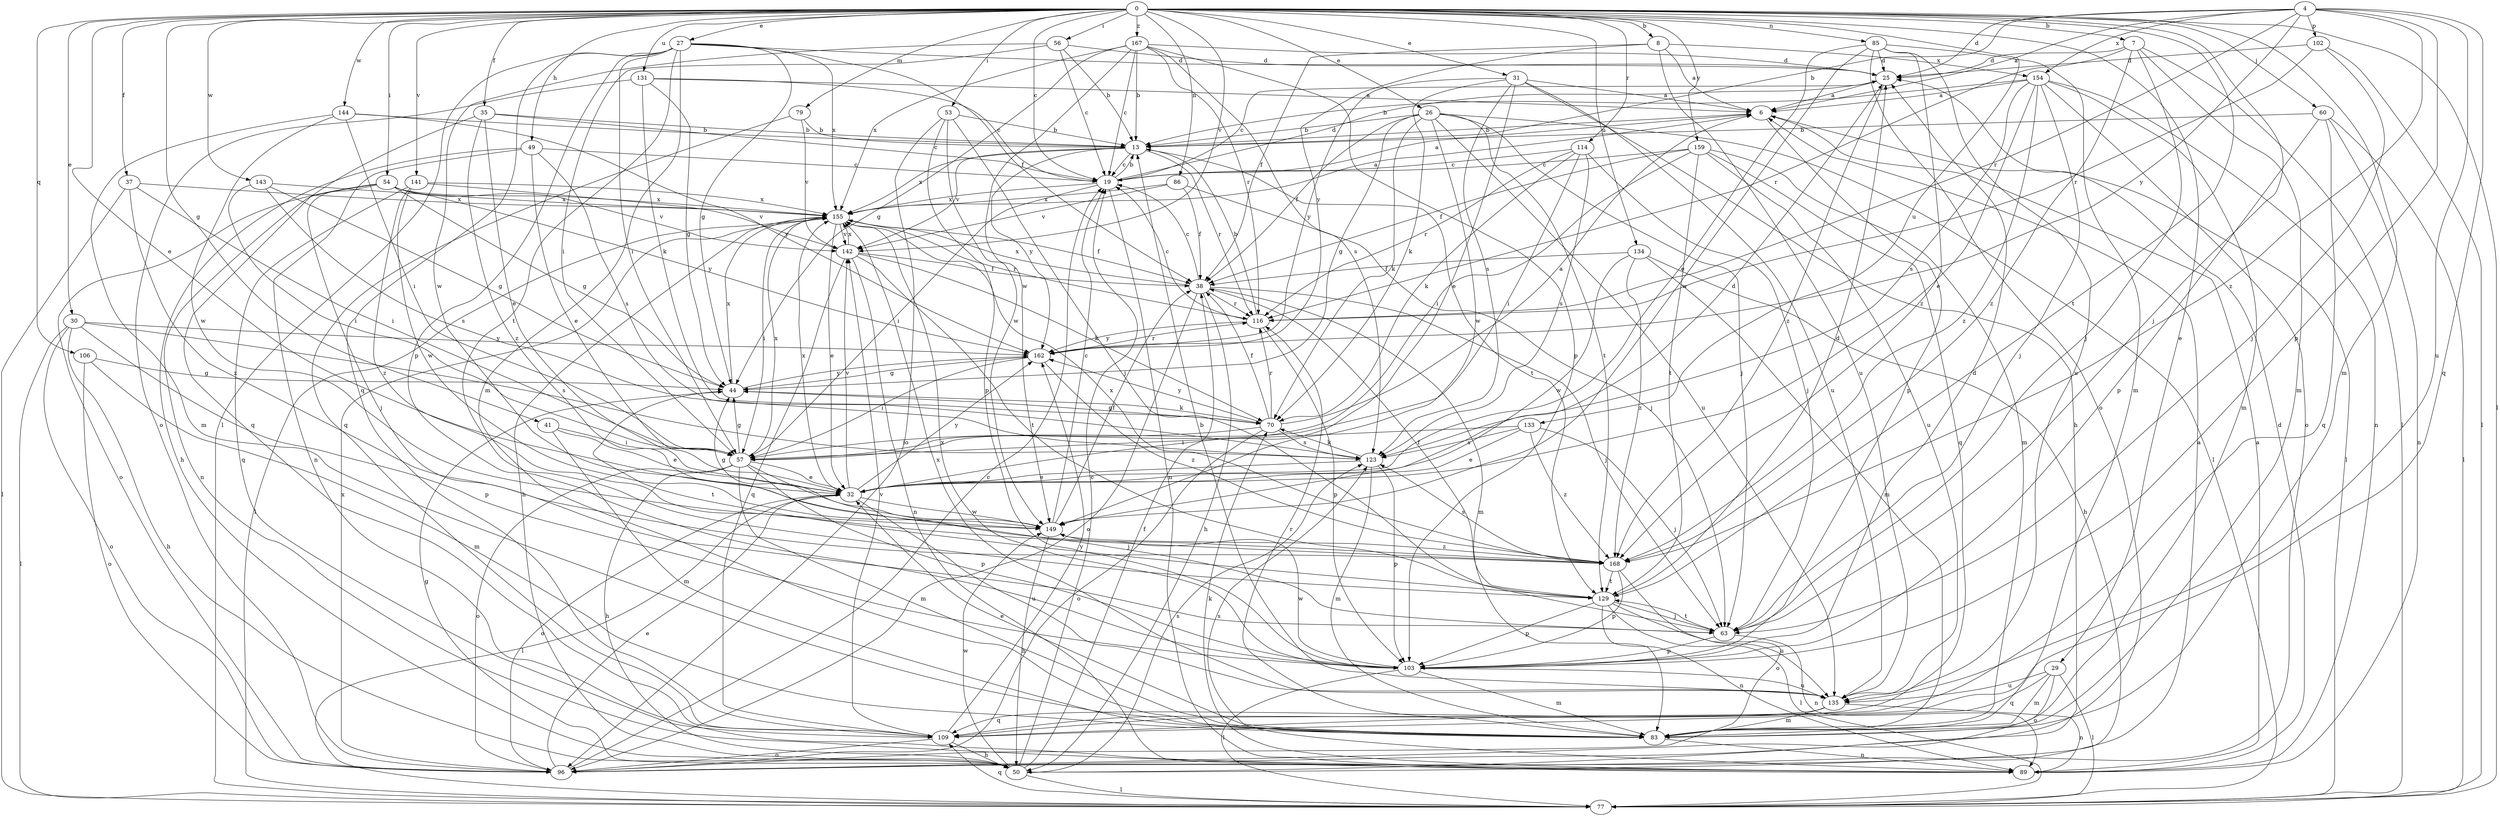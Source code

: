 strict digraph  {
0;
4;
6;
7;
8;
13;
19;
25;
26;
27;
29;
30;
31;
32;
35;
37;
38;
41;
44;
49;
50;
53;
54;
56;
57;
60;
63;
70;
77;
79;
83;
85;
86;
89;
96;
102;
103;
106;
109;
114;
116;
123;
129;
131;
133;
134;
135;
141;
142;
143;
144;
149;
154;
155;
159;
162;
167;
168;
0 -> 7  [label=b];
0 -> 8  [label=b];
0 -> 19  [label=c];
0 -> 26  [label=e];
0 -> 27  [label=e];
0 -> 29  [label=e];
0 -> 30  [label=e];
0 -> 31  [label=e];
0 -> 32  [label=e];
0 -> 35  [label=f];
0 -> 37  [label=f];
0 -> 41  [label=g];
0 -> 49  [label=h];
0 -> 53  [label=i];
0 -> 54  [label=i];
0 -> 56  [label=i];
0 -> 60  [label=j];
0 -> 63  [label=j];
0 -> 77  [label=l];
0 -> 79  [label=m];
0 -> 83  [label=m];
0 -> 85  [label=n];
0 -> 86  [label=n];
0 -> 106  [label=q];
0 -> 114  [label=r];
0 -> 129  [label=t];
0 -> 131  [label=u];
0 -> 133  [label=u];
0 -> 134  [label=u];
0 -> 141  [label=v];
0 -> 142  [label=v];
0 -> 143  [label=w];
0 -> 144  [label=w];
0 -> 159  [label=y];
0 -> 167  [label=z];
4 -> 6  [label=a];
4 -> 13  [label=b];
4 -> 25  [label=d];
4 -> 102  [label=p];
4 -> 103  [label=p];
4 -> 109  [label=q];
4 -> 116  [label=r];
4 -> 135  [label=u];
4 -> 154  [label=x];
4 -> 162  [label=y];
4 -> 168  [label=z];
6 -> 13  [label=b];
6 -> 77  [label=l];
6 -> 103  [label=p];
7 -> 25  [label=d];
7 -> 63  [label=j];
7 -> 77  [label=l];
7 -> 83  [label=m];
7 -> 116  [label=r];
7 -> 168  [label=z];
8 -> 6  [label=a];
8 -> 38  [label=f];
8 -> 135  [label=u];
8 -> 154  [label=x];
8 -> 162  [label=y];
13 -> 19  [label=c];
13 -> 116  [label=r];
13 -> 129  [label=t];
13 -> 142  [label=v];
13 -> 155  [label=x];
13 -> 162  [label=y];
19 -> 6  [label=a];
19 -> 13  [label=b];
19 -> 25  [label=d];
19 -> 57  [label=i];
19 -> 89  [label=n];
19 -> 155  [label=x];
25 -> 6  [label=a];
25 -> 19  [label=c];
25 -> 168  [label=z];
26 -> 13  [label=b];
26 -> 38  [label=f];
26 -> 44  [label=g];
26 -> 63  [label=j];
26 -> 70  [label=k];
26 -> 77  [label=l];
26 -> 129  [label=t];
26 -> 135  [label=u];
26 -> 149  [label=w];
27 -> 25  [label=d];
27 -> 38  [label=f];
27 -> 44  [label=g];
27 -> 57  [label=i];
27 -> 77  [label=l];
27 -> 83  [label=m];
27 -> 103  [label=p];
27 -> 109  [label=q];
27 -> 129  [label=t];
27 -> 155  [label=x];
29 -> 77  [label=l];
29 -> 83  [label=m];
29 -> 96  [label=o];
29 -> 109  [label=q];
29 -> 135  [label=u];
30 -> 50  [label=h];
30 -> 77  [label=l];
30 -> 96  [label=o];
30 -> 103  [label=p];
30 -> 123  [label=s];
30 -> 162  [label=y];
31 -> 6  [label=a];
31 -> 32  [label=e];
31 -> 50  [label=h];
31 -> 70  [label=k];
31 -> 123  [label=s];
31 -> 135  [label=u];
31 -> 162  [label=y];
32 -> 25  [label=d];
32 -> 77  [label=l];
32 -> 96  [label=o];
32 -> 135  [label=u];
32 -> 142  [label=v];
32 -> 149  [label=w];
32 -> 155  [label=x];
32 -> 162  [label=y];
35 -> 13  [label=b];
35 -> 19  [label=c];
35 -> 32  [label=e];
35 -> 109  [label=q];
35 -> 168  [label=z];
37 -> 57  [label=i];
37 -> 77  [label=l];
37 -> 155  [label=x];
37 -> 168  [label=z];
38 -> 19  [label=c];
38 -> 50  [label=h];
38 -> 63  [label=j];
38 -> 83  [label=m];
38 -> 96  [label=o];
38 -> 116  [label=r];
38 -> 155  [label=x];
41 -> 32  [label=e];
41 -> 57  [label=i];
41 -> 83  [label=m];
44 -> 70  [label=k];
44 -> 129  [label=t];
44 -> 155  [label=x];
44 -> 162  [label=y];
49 -> 19  [label=c];
49 -> 32  [label=e];
49 -> 50  [label=h];
49 -> 89  [label=n];
49 -> 123  [label=s];
50 -> 19  [label=c];
50 -> 38  [label=f];
50 -> 44  [label=g];
50 -> 77  [label=l];
50 -> 123  [label=s];
50 -> 149  [label=w];
53 -> 13  [label=b];
53 -> 63  [label=j];
53 -> 96  [label=o];
53 -> 103  [label=p];
53 -> 149  [label=w];
54 -> 44  [label=g];
54 -> 63  [label=j];
54 -> 89  [label=n];
54 -> 96  [label=o];
54 -> 142  [label=v];
54 -> 155  [label=x];
54 -> 162  [label=y];
56 -> 13  [label=b];
56 -> 19  [label=c];
56 -> 25  [label=d];
56 -> 57  [label=i];
56 -> 149  [label=w];
57 -> 32  [label=e];
57 -> 44  [label=g];
57 -> 50  [label=h];
57 -> 63  [label=j];
57 -> 83  [label=m];
57 -> 96  [label=o];
57 -> 103  [label=p];
57 -> 155  [label=x];
60 -> 13  [label=b];
60 -> 77  [label=l];
60 -> 89  [label=n];
60 -> 103  [label=p];
60 -> 109  [label=q];
63 -> 89  [label=n];
63 -> 103  [label=p];
63 -> 129  [label=t];
70 -> 6  [label=a];
70 -> 38  [label=f];
70 -> 44  [label=g];
70 -> 57  [label=i];
70 -> 96  [label=o];
70 -> 116  [label=r];
70 -> 123  [label=s];
70 -> 162  [label=y];
77 -> 109  [label=q];
79 -> 13  [label=b];
79 -> 109  [label=q];
79 -> 142  [label=v];
83 -> 32  [label=e];
83 -> 89  [label=n];
83 -> 116  [label=r];
85 -> 25  [label=d];
85 -> 32  [label=e];
85 -> 83  [label=m];
85 -> 96  [label=o];
85 -> 135  [label=u];
85 -> 149  [label=w];
85 -> 168  [label=z];
86 -> 38  [label=f];
86 -> 63  [label=j];
86 -> 142  [label=v];
86 -> 155  [label=x];
89 -> 6  [label=a];
89 -> 25  [label=d];
89 -> 70  [label=k];
89 -> 123  [label=s];
96 -> 6  [label=a];
96 -> 19  [label=c];
96 -> 32  [label=e];
96 -> 155  [label=x];
102 -> 25  [label=d];
102 -> 63  [label=j];
102 -> 77  [label=l];
102 -> 116  [label=r];
103 -> 25  [label=d];
103 -> 77  [label=l];
103 -> 83  [label=m];
103 -> 135  [label=u];
103 -> 149  [label=w];
103 -> 155  [label=x];
106 -> 44  [label=g];
106 -> 83  [label=m];
106 -> 96  [label=o];
109 -> 50  [label=h];
109 -> 96  [label=o];
109 -> 142  [label=v];
109 -> 162  [label=y];
114 -> 19  [label=c];
114 -> 57  [label=i];
114 -> 63  [label=j];
114 -> 70  [label=k];
114 -> 116  [label=r];
114 -> 123  [label=s];
116 -> 13  [label=b];
116 -> 19  [label=c];
116 -> 103  [label=p];
116 -> 162  [label=y];
123 -> 32  [label=e];
123 -> 70  [label=k];
123 -> 83  [label=m];
123 -> 103  [label=p];
129 -> 25  [label=d];
129 -> 38  [label=f];
129 -> 63  [label=j];
129 -> 77  [label=l];
129 -> 89  [label=n];
129 -> 103  [label=p];
129 -> 135  [label=u];
131 -> 6  [label=a];
131 -> 19  [label=c];
131 -> 44  [label=g];
131 -> 70  [label=k];
131 -> 96  [label=o];
133 -> 32  [label=e];
133 -> 57  [label=i];
133 -> 63  [label=j];
133 -> 123  [label=s];
133 -> 168  [label=z];
134 -> 38  [label=f];
134 -> 50  [label=h];
134 -> 83  [label=m];
134 -> 149  [label=w];
134 -> 168  [label=z];
135 -> 13  [label=b];
135 -> 83  [label=m];
135 -> 89  [label=n];
135 -> 109  [label=q];
135 -> 155  [label=x];
141 -> 109  [label=q];
141 -> 142  [label=v];
141 -> 149  [label=w];
141 -> 155  [label=x];
141 -> 168  [label=z];
142 -> 38  [label=f];
142 -> 70  [label=k];
142 -> 89  [label=n];
142 -> 109  [label=q];
142 -> 129  [label=t];
142 -> 155  [label=x];
143 -> 44  [label=g];
143 -> 57  [label=i];
143 -> 123  [label=s];
143 -> 155  [label=x];
144 -> 13  [label=b];
144 -> 57  [label=i];
144 -> 83  [label=m];
144 -> 149  [label=w];
144 -> 162  [label=y];
149 -> 19  [label=c];
149 -> 38  [label=f];
149 -> 44  [label=g];
149 -> 50  [label=h];
149 -> 168  [label=z];
154 -> 6  [label=a];
154 -> 13  [label=b];
154 -> 32  [label=e];
154 -> 63  [label=j];
154 -> 83  [label=m];
154 -> 89  [label=n];
154 -> 96  [label=o];
154 -> 123  [label=s];
154 -> 168  [label=z];
155 -> 6  [label=a];
155 -> 32  [label=e];
155 -> 38  [label=f];
155 -> 50  [label=h];
155 -> 57  [label=i];
155 -> 77  [label=l];
155 -> 116  [label=r];
155 -> 142  [label=v];
159 -> 19  [label=c];
159 -> 38  [label=f];
159 -> 57  [label=i];
159 -> 83  [label=m];
159 -> 109  [label=q];
159 -> 129  [label=t];
159 -> 135  [label=u];
162 -> 44  [label=g];
162 -> 57  [label=i];
162 -> 116  [label=r];
162 -> 168  [label=z];
167 -> 13  [label=b];
167 -> 19  [label=c];
167 -> 25  [label=d];
167 -> 44  [label=g];
167 -> 103  [label=p];
167 -> 116  [label=r];
167 -> 123  [label=s];
167 -> 149  [label=w];
167 -> 155  [label=x];
168 -> 96  [label=o];
168 -> 103  [label=p];
168 -> 123  [label=s];
168 -> 129  [label=t];
168 -> 155  [label=x];
}
